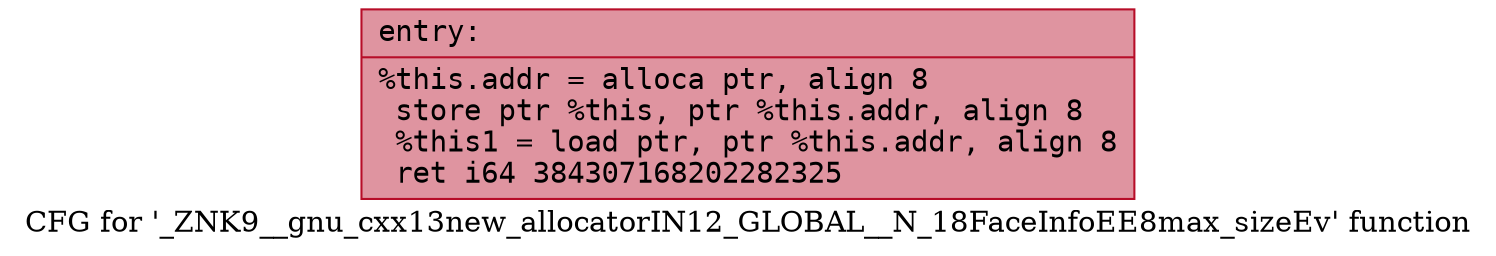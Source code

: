 digraph "CFG for '_ZNK9__gnu_cxx13new_allocatorIN12_GLOBAL__N_18FaceInfoEE8max_sizeEv' function" {
	label="CFG for '_ZNK9__gnu_cxx13new_allocatorIN12_GLOBAL__N_18FaceInfoEE8max_sizeEv' function";

	Node0x55dfe4c6dca0 [shape=record,color="#b70d28ff", style=filled, fillcolor="#b70d2870" fontname="Courier",label="{entry:\l|  %this.addr = alloca ptr, align 8\l  store ptr %this, ptr %this.addr, align 8\l  %this1 = load ptr, ptr %this.addr, align 8\l  ret i64 384307168202282325\l}"];
}
